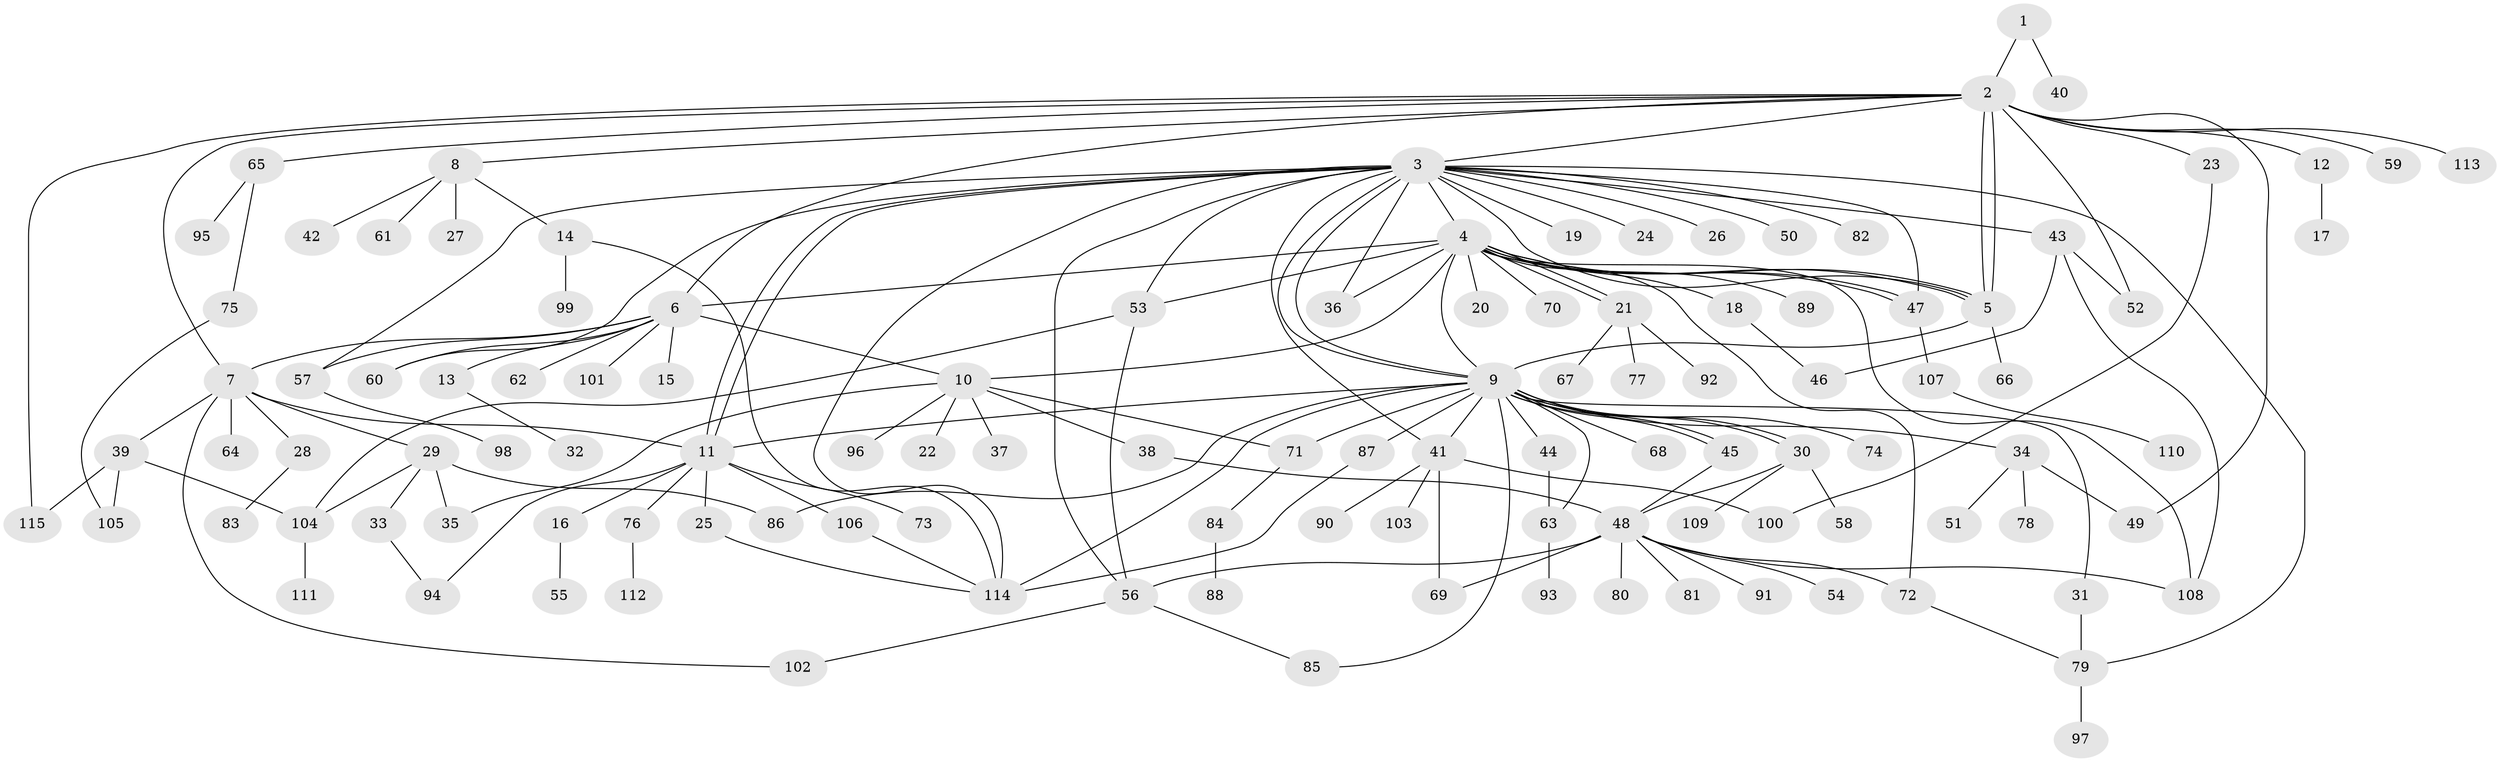 // coarse degree distribution, {2: 0.2463768115942029, 13: 0.014492753623188406, 19: 0.014492753623188406, 16: 0.014492753623188406, 10: 0.028985507246376812, 8: 0.028985507246376812, 4: 0.043478260869565216, 21: 0.014492753623188406, 9: 0.014492753623188406, 1: 0.4927536231884058, 5: 0.043478260869565216, 3: 0.043478260869565216}
// Generated by graph-tools (version 1.1) at 2025/18/03/04/25 18:18:02]
// undirected, 115 vertices, 167 edges
graph export_dot {
graph [start="1"]
  node [color=gray90,style=filled];
  1;
  2;
  3;
  4;
  5;
  6;
  7;
  8;
  9;
  10;
  11;
  12;
  13;
  14;
  15;
  16;
  17;
  18;
  19;
  20;
  21;
  22;
  23;
  24;
  25;
  26;
  27;
  28;
  29;
  30;
  31;
  32;
  33;
  34;
  35;
  36;
  37;
  38;
  39;
  40;
  41;
  42;
  43;
  44;
  45;
  46;
  47;
  48;
  49;
  50;
  51;
  52;
  53;
  54;
  55;
  56;
  57;
  58;
  59;
  60;
  61;
  62;
  63;
  64;
  65;
  66;
  67;
  68;
  69;
  70;
  71;
  72;
  73;
  74;
  75;
  76;
  77;
  78;
  79;
  80;
  81;
  82;
  83;
  84;
  85;
  86;
  87;
  88;
  89;
  90;
  91;
  92;
  93;
  94;
  95;
  96;
  97;
  98;
  99;
  100;
  101;
  102;
  103;
  104;
  105;
  106;
  107;
  108;
  109;
  110;
  111;
  112;
  113;
  114;
  115;
  1 -- 2;
  1 -- 40;
  2 -- 3;
  2 -- 5;
  2 -- 5;
  2 -- 6;
  2 -- 7;
  2 -- 8;
  2 -- 12;
  2 -- 23;
  2 -- 49;
  2 -- 52;
  2 -- 59;
  2 -- 65;
  2 -- 113;
  2 -- 115;
  3 -- 4;
  3 -- 5;
  3 -- 9;
  3 -- 9;
  3 -- 11;
  3 -- 11;
  3 -- 19;
  3 -- 24;
  3 -- 26;
  3 -- 36;
  3 -- 41;
  3 -- 43;
  3 -- 47;
  3 -- 50;
  3 -- 53;
  3 -- 56;
  3 -- 57;
  3 -- 60;
  3 -- 79;
  3 -- 82;
  3 -- 114;
  4 -- 5;
  4 -- 5;
  4 -- 6;
  4 -- 9;
  4 -- 10;
  4 -- 18;
  4 -- 20;
  4 -- 21;
  4 -- 21;
  4 -- 36;
  4 -- 47;
  4 -- 47;
  4 -- 53;
  4 -- 70;
  4 -- 72;
  4 -- 89;
  4 -- 108;
  5 -- 9;
  5 -- 66;
  6 -- 7;
  6 -- 10;
  6 -- 13;
  6 -- 15;
  6 -- 57;
  6 -- 60;
  6 -- 62;
  6 -- 101;
  7 -- 11;
  7 -- 28;
  7 -- 29;
  7 -- 39;
  7 -- 64;
  7 -- 102;
  8 -- 14;
  8 -- 27;
  8 -- 42;
  8 -- 61;
  9 -- 11;
  9 -- 30;
  9 -- 30;
  9 -- 31;
  9 -- 34;
  9 -- 41;
  9 -- 44;
  9 -- 45;
  9 -- 45;
  9 -- 63;
  9 -- 68;
  9 -- 71;
  9 -- 74;
  9 -- 85;
  9 -- 86;
  9 -- 87;
  9 -- 114;
  10 -- 22;
  10 -- 35;
  10 -- 37;
  10 -- 38;
  10 -- 71;
  10 -- 96;
  11 -- 16;
  11 -- 25;
  11 -- 73;
  11 -- 76;
  11 -- 94;
  11 -- 106;
  12 -- 17;
  13 -- 32;
  14 -- 99;
  14 -- 114;
  16 -- 55;
  18 -- 46;
  21 -- 67;
  21 -- 77;
  21 -- 92;
  23 -- 100;
  25 -- 114;
  28 -- 83;
  29 -- 33;
  29 -- 35;
  29 -- 86;
  29 -- 104;
  30 -- 48;
  30 -- 58;
  30 -- 109;
  31 -- 79;
  33 -- 94;
  34 -- 49;
  34 -- 51;
  34 -- 78;
  38 -- 48;
  39 -- 104;
  39 -- 105;
  39 -- 115;
  41 -- 69;
  41 -- 90;
  41 -- 100;
  41 -- 103;
  43 -- 46;
  43 -- 52;
  43 -- 108;
  44 -- 63;
  45 -- 48;
  47 -- 107;
  48 -- 54;
  48 -- 56;
  48 -- 69;
  48 -- 72;
  48 -- 80;
  48 -- 81;
  48 -- 91;
  48 -- 108;
  53 -- 56;
  53 -- 104;
  56 -- 85;
  56 -- 102;
  57 -- 98;
  63 -- 93;
  65 -- 75;
  65 -- 95;
  71 -- 84;
  72 -- 79;
  75 -- 105;
  76 -- 112;
  79 -- 97;
  84 -- 88;
  87 -- 114;
  104 -- 111;
  106 -- 114;
  107 -- 110;
}
